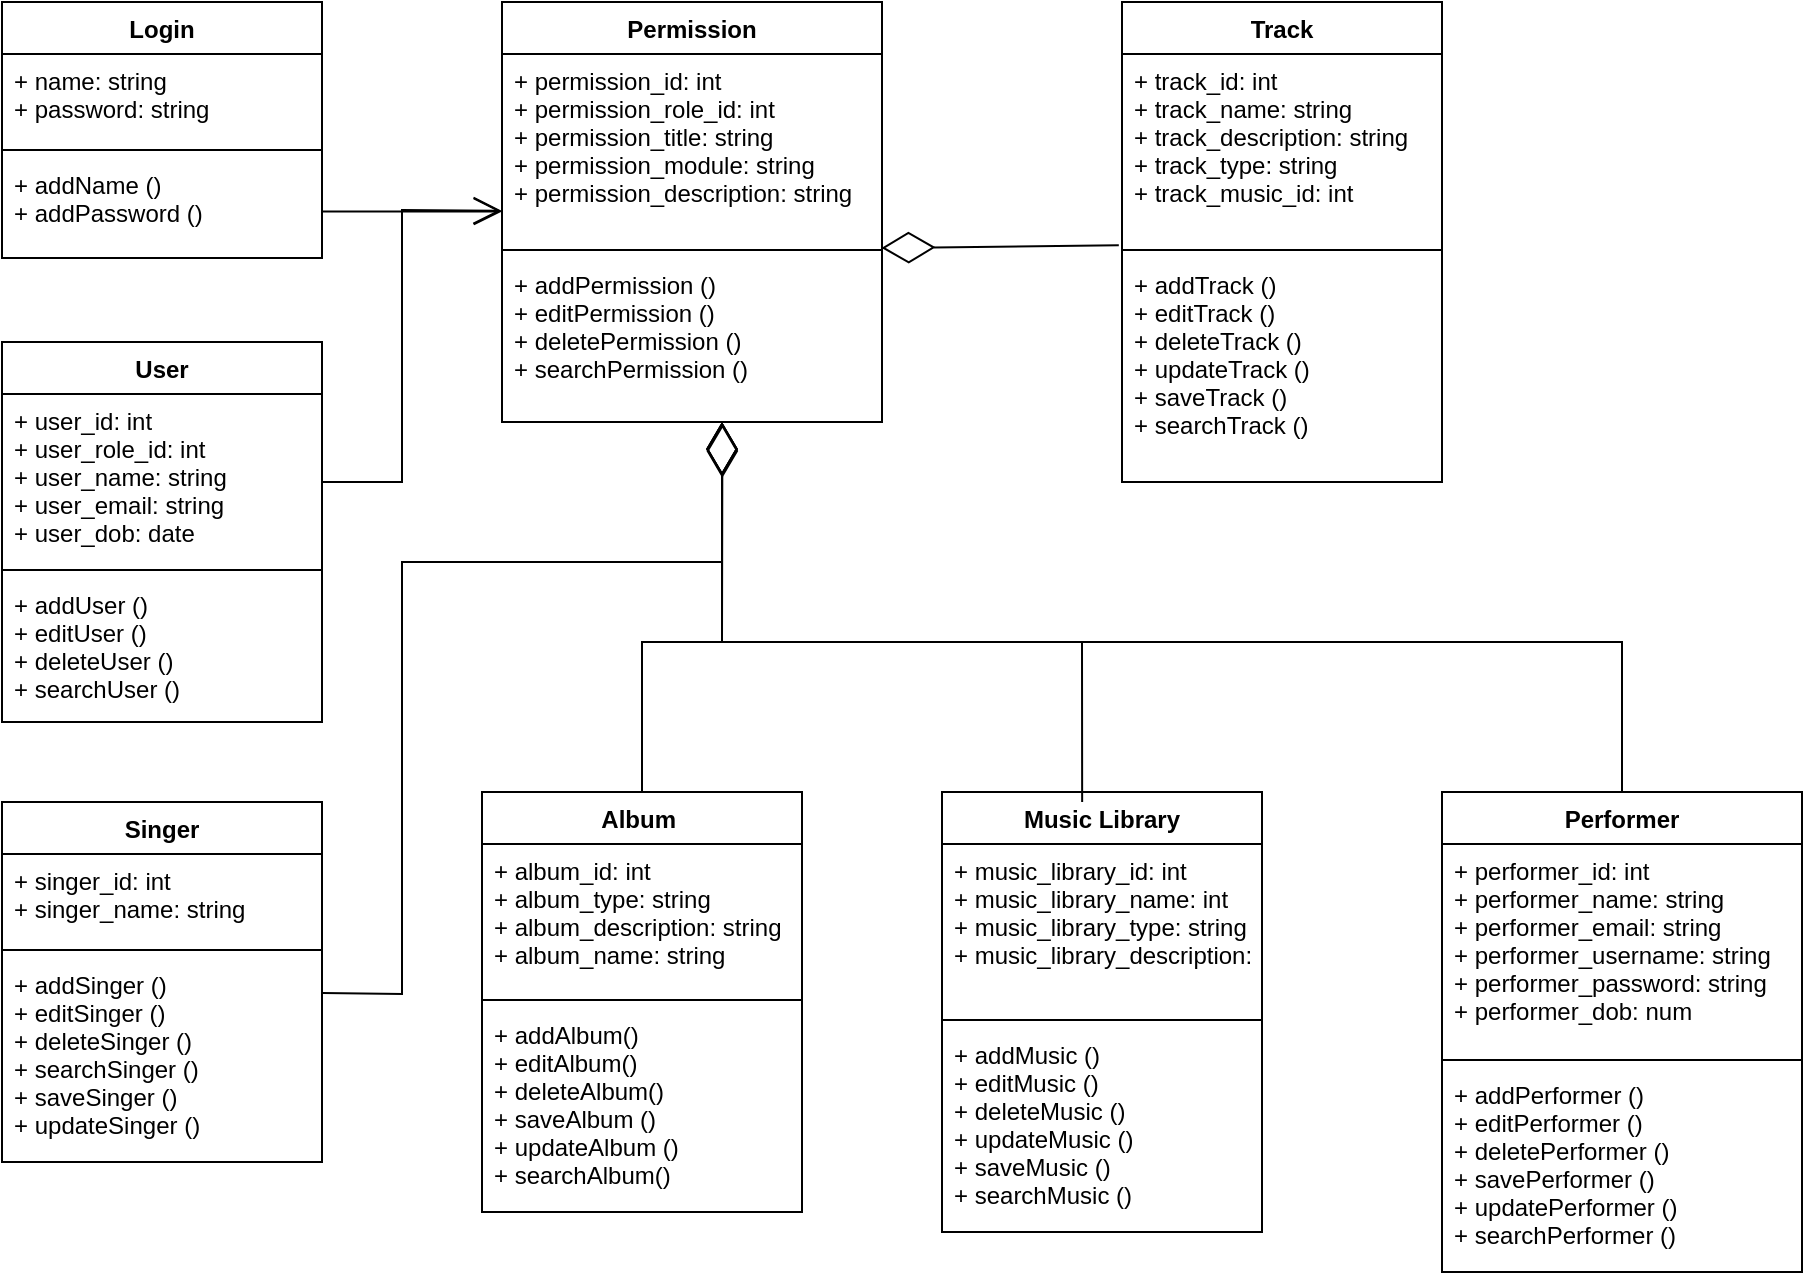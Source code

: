 <mxfile version="20.7.4" type="github" pages="4"><diagram id="HbLQany8FATDJzz_uUlC" name="Class Diagram"><mxGraphModel dx="1055" dy="525" grid="1" gridSize="10" guides="1" tooltips="1" connect="1" arrows="1" fold="1" page="1" pageScale="1" pageWidth="827" pageHeight="1169" math="0" shadow="0"><root><mxCell id="0"/><mxCell id="1" parent="0"/><mxCell id="DZeVTdPHc0zBkQDXUCwB-1" value="Album " style="swimlane;fontStyle=1;align=center;verticalAlign=top;childLayout=stackLayout;horizontal=1;startSize=26;horizontalStack=0;resizeParent=1;resizeParentMax=0;resizeLast=0;collapsible=1;marginBottom=0;" vertex="1" parent="1"><mxGeometry x="320" y="435" width="160" height="210" as="geometry"/></mxCell><mxCell id="DZeVTdPHc0zBkQDXUCwB-2" value="+ album_id: int&#10;+ album_type: string&#10;+ album_description: string&#10;+ album_name: string" style="text;strokeColor=none;fillColor=none;align=left;verticalAlign=top;spacingLeft=4;spacingRight=4;overflow=hidden;rotatable=0;points=[[0,0.5],[1,0.5]];portConstraint=eastwest;" vertex="1" parent="DZeVTdPHc0zBkQDXUCwB-1"><mxGeometry y="26" width="160" height="74" as="geometry"/></mxCell><mxCell id="DZeVTdPHc0zBkQDXUCwB-3" value="" style="line;strokeWidth=1;fillColor=none;align=left;verticalAlign=middle;spacingTop=-1;spacingLeft=3;spacingRight=3;rotatable=0;labelPosition=right;points=[];portConstraint=eastwest;strokeColor=inherit;" vertex="1" parent="DZeVTdPHc0zBkQDXUCwB-1"><mxGeometry y="100" width="160" height="8" as="geometry"/></mxCell><mxCell id="DZeVTdPHc0zBkQDXUCwB-4" value="+ addAlbum()&#10;+ editAlbum()&#10;+ deleteAlbum()&#10;+ saveAlbum ()&#10;+ updateAlbum ()&#10;+ searchAlbum()" style="text;strokeColor=none;fillColor=none;align=left;verticalAlign=top;spacingLeft=4;spacingRight=4;overflow=hidden;rotatable=0;points=[[0,0.5],[1,0.5]];portConstraint=eastwest;" vertex="1" parent="DZeVTdPHc0zBkQDXUCwB-1"><mxGeometry y="108" width="160" height="102" as="geometry"/></mxCell><mxCell id="DZeVTdPHc0zBkQDXUCwB-9" value="User" style="swimlane;fontStyle=1;align=center;verticalAlign=top;childLayout=stackLayout;horizontal=1;startSize=26;horizontalStack=0;resizeParent=1;resizeParentMax=0;resizeLast=0;collapsible=1;marginBottom=0;" vertex="1" parent="1"><mxGeometry x="80" y="210" width="160" height="190" as="geometry"/></mxCell><mxCell id="DZeVTdPHc0zBkQDXUCwB-10" value="+ user_id: int&#10;+ user_role_id: int&#10;+ user_name: string &#10;+ user_email: string&#10;+ user_dob: date" style="text;strokeColor=none;fillColor=none;align=left;verticalAlign=top;spacingLeft=4;spacingRight=4;overflow=hidden;rotatable=0;points=[[0,0.5],[1,0.5]];portConstraint=eastwest;" vertex="1" parent="DZeVTdPHc0zBkQDXUCwB-9"><mxGeometry y="26" width="160" height="84" as="geometry"/></mxCell><mxCell id="DZeVTdPHc0zBkQDXUCwB-11" value="" style="line;strokeWidth=1;fillColor=none;align=left;verticalAlign=middle;spacingTop=-1;spacingLeft=3;spacingRight=3;rotatable=0;labelPosition=right;points=[];portConstraint=eastwest;strokeColor=inherit;" vertex="1" parent="DZeVTdPHc0zBkQDXUCwB-9"><mxGeometry y="110" width="160" height="8" as="geometry"/></mxCell><mxCell id="DZeVTdPHc0zBkQDXUCwB-12" value="+ addUser ()&#10;+ editUser ()&#10;+ deleteUser ()&#10;+ searchUser ()" style="text;strokeColor=none;fillColor=none;align=left;verticalAlign=top;spacingLeft=4;spacingRight=4;overflow=hidden;rotatable=0;points=[[0,0.5],[1,0.5]];portConstraint=eastwest;" vertex="1" parent="DZeVTdPHc0zBkQDXUCwB-9"><mxGeometry y="118" width="160" height="72" as="geometry"/></mxCell><mxCell id="DZeVTdPHc0zBkQDXUCwB-17" value="Performer" style="swimlane;fontStyle=1;align=center;verticalAlign=top;childLayout=stackLayout;horizontal=1;startSize=26;horizontalStack=0;resizeParent=1;resizeParentMax=0;resizeLast=0;collapsible=1;marginBottom=0;" vertex="1" parent="1"><mxGeometry x="800" y="435" width="180" height="240" as="geometry"/></mxCell><mxCell id="DZeVTdPHc0zBkQDXUCwB-18" value="+ performer_id: int &#10;+ performer_name: string &#10;+ performer_email: string &#10;+ performer_username: string &#10;+ performer_password: string&#10;+ performer_dob: num" style="text;strokeColor=none;fillColor=none;align=left;verticalAlign=top;spacingLeft=4;spacingRight=4;overflow=hidden;rotatable=0;points=[[0,0.5],[1,0.5]];portConstraint=eastwest;" vertex="1" parent="DZeVTdPHc0zBkQDXUCwB-17"><mxGeometry y="26" width="180" height="104" as="geometry"/></mxCell><mxCell id="DZeVTdPHc0zBkQDXUCwB-19" value="" style="line;strokeWidth=1;fillColor=none;align=left;verticalAlign=middle;spacingTop=-1;spacingLeft=3;spacingRight=3;rotatable=0;labelPosition=right;points=[];portConstraint=eastwest;strokeColor=inherit;" vertex="1" parent="DZeVTdPHc0zBkQDXUCwB-17"><mxGeometry y="130" width="180" height="8" as="geometry"/></mxCell><mxCell id="DZeVTdPHc0zBkQDXUCwB-20" value="+ addPerformer ()&#10;+ editPerformer ()&#10;+ deletePerformer ()&#10;+ savePerformer ()&#10;+ updatePerformer ()&#10;+ searchPerformer ()" style="text;strokeColor=none;fillColor=none;align=left;verticalAlign=top;spacingLeft=4;spacingRight=4;overflow=hidden;rotatable=0;points=[[0,0.5],[1,0.5]];portConstraint=eastwest;" vertex="1" parent="DZeVTdPHc0zBkQDXUCwB-17"><mxGeometry y="138" width="180" height="102" as="geometry"/></mxCell><mxCell id="DZeVTdPHc0zBkQDXUCwB-21" value="Permission" style="swimlane;fontStyle=1;align=center;verticalAlign=top;childLayout=stackLayout;horizontal=1;startSize=26;horizontalStack=0;resizeParent=1;resizeParentMax=0;resizeLast=0;collapsible=1;marginBottom=0;" vertex="1" parent="1"><mxGeometry x="330" y="40" width="190" height="210" as="geometry"/></mxCell><mxCell id="DZeVTdPHc0zBkQDXUCwB-22" value="+ permission_id: int&#10;+ permission_role_id: int &#10;+ permission_title: string &#10;+ permission_module: string &#10;+ permission_description: string " style="text;strokeColor=none;fillColor=none;align=left;verticalAlign=top;spacingLeft=4;spacingRight=4;overflow=hidden;rotatable=0;points=[[0,0.5],[1,0.5]];portConstraint=eastwest;" vertex="1" parent="DZeVTdPHc0zBkQDXUCwB-21"><mxGeometry y="26" width="190" height="94" as="geometry"/></mxCell><mxCell id="DZeVTdPHc0zBkQDXUCwB-23" value="" style="line;strokeWidth=1;fillColor=none;align=left;verticalAlign=middle;spacingTop=-1;spacingLeft=3;spacingRight=3;rotatable=0;labelPosition=right;points=[];portConstraint=eastwest;strokeColor=inherit;" vertex="1" parent="DZeVTdPHc0zBkQDXUCwB-21"><mxGeometry y="120" width="190" height="8" as="geometry"/></mxCell><mxCell id="DZeVTdPHc0zBkQDXUCwB-24" value="+ addPermission ()&#10;+ editPermission ()&#10;+ deletePermission ()&#10;+ searchPermission ()" style="text;strokeColor=none;fillColor=none;align=left;verticalAlign=top;spacingLeft=4;spacingRight=4;overflow=hidden;rotatable=0;points=[[0,0.5],[1,0.5]];portConstraint=eastwest;" vertex="1" parent="DZeVTdPHc0zBkQDXUCwB-21"><mxGeometry y="128" width="190" height="82" as="geometry"/></mxCell><mxCell id="DZeVTdPHc0zBkQDXUCwB-25" value="Singer" style="swimlane;fontStyle=1;align=center;verticalAlign=top;childLayout=stackLayout;horizontal=1;startSize=26;horizontalStack=0;resizeParent=1;resizeParentMax=0;resizeLast=0;collapsible=1;marginBottom=0;" vertex="1" parent="1"><mxGeometry x="80" y="440" width="160" height="180" as="geometry"/></mxCell><mxCell id="DZeVTdPHc0zBkQDXUCwB-26" value="+ singer_id: int  &#10;+ singer_name: string " style="text;strokeColor=none;fillColor=none;align=left;verticalAlign=top;spacingLeft=4;spacingRight=4;overflow=hidden;rotatable=0;points=[[0,0.5],[1,0.5]];portConstraint=eastwest;" vertex="1" parent="DZeVTdPHc0zBkQDXUCwB-25"><mxGeometry y="26" width="160" height="44" as="geometry"/></mxCell><mxCell id="DZeVTdPHc0zBkQDXUCwB-27" value="" style="line;strokeWidth=1;fillColor=none;align=left;verticalAlign=middle;spacingTop=-1;spacingLeft=3;spacingRight=3;rotatable=0;labelPosition=right;points=[];portConstraint=eastwest;strokeColor=inherit;" vertex="1" parent="DZeVTdPHc0zBkQDXUCwB-25"><mxGeometry y="70" width="160" height="8" as="geometry"/></mxCell><mxCell id="DZeVTdPHc0zBkQDXUCwB-28" value="+ addSinger ()&#10;+ editSinger ()&#10;+ deleteSinger ()&#10;+ searchSinger ()&#10;+ saveSinger ()&#10;+ updateSinger ()" style="text;strokeColor=none;fillColor=none;align=left;verticalAlign=top;spacingLeft=4;spacingRight=4;overflow=hidden;rotatable=0;points=[[0,0.5],[1,0.5]];portConstraint=eastwest;" vertex="1" parent="DZeVTdPHc0zBkQDXUCwB-25"><mxGeometry y="78" width="160" height="102" as="geometry"/></mxCell><mxCell id="DZeVTdPHc0zBkQDXUCwB-29" value="Music Library" style="swimlane;fontStyle=1;align=center;verticalAlign=top;childLayout=stackLayout;horizontal=1;startSize=26;horizontalStack=0;resizeParent=1;resizeParentMax=0;resizeLast=0;collapsible=1;marginBottom=0;" vertex="1" parent="1"><mxGeometry x="550" y="435" width="160" height="220" as="geometry"/></mxCell><mxCell id="DZeVTdPHc0zBkQDXUCwB-30" value="+ music_library_id: int &#10;+ music_library_name: int&#10;+ music_library_type: string&#10;+ music_library_description: string" style="text;strokeColor=none;fillColor=none;align=left;verticalAlign=top;spacingLeft=4;spacingRight=4;overflow=hidden;rotatable=0;points=[[0,0.5],[1,0.5]];portConstraint=eastwest;" vertex="1" parent="DZeVTdPHc0zBkQDXUCwB-29"><mxGeometry y="26" width="160" height="84" as="geometry"/></mxCell><mxCell id="DZeVTdPHc0zBkQDXUCwB-31" value="" style="line;strokeWidth=1;fillColor=none;align=left;verticalAlign=middle;spacingTop=-1;spacingLeft=3;spacingRight=3;rotatable=0;labelPosition=right;points=[];portConstraint=eastwest;strokeColor=inherit;" vertex="1" parent="DZeVTdPHc0zBkQDXUCwB-29"><mxGeometry y="110" width="160" height="8" as="geometry"/></mxCell><mxCell id="DZeVTdPHc0zBkQDXUCwB-32" value="+ addMusic ()&#10;+ editMusic ()&#10;+ deleteMusic () &#10;+ updateMusic ()&#10;+ saveMusic ()&#10;+ searchMusic ()" style="text;strokeColor=none;fillColor=none;align=left;verticalAlign=top;spacingLeft=4;spacingRight=4;overflow=hidden;rotatable=0;points=[[0,0.5],[1,0.5]];portConstraint=eastwest;" vertex="1" parent="DZeVTdPHc0zBkQDXUCwB-29"><mxGeometry y="118" width="160" height="102" as="geometry"/></mxCell><mxCell id="DZeVTdPHc0zBkQDXUCwB-33" value="Track" style="swimlane;fontStyle=1;align=center;verticalAlign=top;childLayout=stackLayout;horizontal=1;startSize=26;horizontalStack=0;resizeParent=1;resizeParentMax=0;resizeLast=0;collapsible=1;marginBottom=0;" vertex="1" parent="1"><mxGeometry x="640" y="40" width="160" height="240" as="geometry"/></mxCell><mxCell id="DZeVTdPHc0zBkQDXUCwB-34" value="+ track_id: int &#10;+ track_name: string&#10;+ track_description: string &#10;+ track_type: string&#10;+ track_music_id: int" style="text;strokeColor=none;fillColor=none;align=left;verticalAlign=top;spacingLeft=4;spacingRight=4;overflow=hidden;rotatable=0;points=[[0,0.5],[1,0.5]];portConstraint=eastwest;" vertex="1" parent="DZeVTdPHc0zBkQDXUCwB-33"><mxGeometry y="26" width="160" height="94" as="geometry"/></mxCell><mxCell id="DZeVTdPHc0zBkQDXUCwB-35" value="" style="line;strokeWidth=1;fillColor=none;align=left;verticalAlign=middle;spacingTop=-1;spacingLeft=3;spacingRight=3;rotatable=0;labelPosition=right;points=[];portConstraint=eastwest;strokeColor=inherit;" vertex="1" parent="DZeVTdPHc0zBkQDXUCwB-33"><mxGeometry y="120" width="160" height="8" as="geometry"/></mxCell><mxCell id="DZeVTdPHc0zBkQDXUCwB-36" value="+ addTrack ()&#10;+ editTrack ()&#10;+ deleteTrack ()&#10;+ updateTrack ()&#10;+ saveTrack ()&#10;+ searchTrack ()" style="text;strokeColor=none;fillColor=none;align=left;verticalAlign=top;spacingLeft=4;spacingRight=4;overflow=hidden;rotatable=0;points=[[0,0.5],[1,0.5]];portConstraint=eastwest;" vertex="1" parent="DZeVTdPHc0zBkQDXUCwB-33"><mxGeometry y="128" width="160" height="112" as="geometry"/></mxCell><mxCell id="DZeVTdPHc0zBkQDXUCwB-37" value="Login" style="swimlane;fontStyle=1;align=center;verticalAlign=top;childLayout=stackLayout;horizontal=1;startSize=26;horizontalStack=0;resizeParent=1;resizeParentMax=0;resizeLast=0;collapsible=1;marginBottom=0;" vertex="1" parent="1"><mxGeometry x="80" y="40" width="160" height="128" as="geometry"/></mxCell><mxCell id="DZeVTdPHc0zBkQDXUCwB-38" value="+ name: string&#10;+ password: string" style="text;strokeColor=none;fillColor=none;align=left;verticalAlign=top;spacingLeft=4;spacingRight=4;overflow=hidden;rotatable=0;points=[[0,0.5],[1,0.5]];portConstraint=eastwest;" vertex="1" parent="DZeVTdPHc0zBkQDXUCwB-37"><mxGeometry y="26" width="160" height="44" as="geometry"/></mxCell><mxCell id="DZeVTdPHc0zBkQDXUCwB-39" value="" style="line;strokeWidth=1;fillColor=none;align=left;verticalAlign=middle;spacingTop=-1;spacingLeft=3;spacingRight=3;rotatable=0;labelPosition=right;points=[];portConstraint=eastwest;strokeColor=inherit;" vertex="1" parent="DZeVTdPHc0zBkQDXUCwB-37"><mxGeometry y="70" width="160" height="8" as="geometry"/></mxCell><mxCell id="DZeVTdPHc0zBkQDXUCwB-40" value="+ addName ()&#10;+ addPassword ()" style="text;strokeColor=none;fillColor=none;align=left;verticalAlign=top;spacingLeft=4;spacingRight=4;overflow=hidden;rotatable=0;points=[[0,0.5],[1,0.5]];portConstraint=eastwest;" vertex="1" parent="DZeVTdPHc0zBkQDXUCwB-37"><mxGeometry y="78" width="160" height="50" as="geometry"/></mxCell><mxCell id="DZeVTdPHc0zBkQDXUCwB-41" value="" style="endArrow=diamondThin;endFill=0;endSize=24;html=1;rounded=0;exitX=-0.01;exitY=1.017;exitDx=0;exitDy=0;exitPerimeter=0;entryX=0.999;entryY=0.375;entryDx=0;entryDy=0;entryPerimeter=0;" edge="1" parent="1" source="DZeVTdPHc0zBkQDXUCwB-34" target="DZeVTdPHc0zBkQDXUCwB-23"><mxGeometry width="160" relative="1" as="geometry"><mxPoint x="370" y="160" as="sourcePoint"/><mxPoint x="530" y="160" as="targetPoint"/></mxGeometry></mxCell><mxCell id="DZeVTdPHc0zBkQDXUCwB-42" value="" style="endArrow=diamondThin;endFill=0;endSize=24;html=1;rounded=0;exitX=0.5;exitY=0;exitDx=0;exitDy=0;" edge="1" parent="1" source="DZeVTdPHc0zBkQDXUCwB-17"><mxGeometry width="160" relative="1" as="geometry"><mxPoint x="620" y="380" as="sourcePoint"/><mxPoint x="440" y="250" as="targetPoint"/><Array as="points"><mxPoint x="890" y="360"/><mxPoint x="720" y="360"/><mxPoint x="440" y="360"/></Array></mxGeometry></mxCell><mxCell id="DZeVTdPHc0zBkQDXUCwB-43" value="" style="endArrow=diamondThin;endFill=0;endSize=24;html=1;rounded=0;exitX=0.438;exitY=0.023;exitDx=0;exitDy=0;exitPerimeter=0;" edge="1" parent="1" source="DZeVTdPHc0zBkQDXUCwB-29"><mxGeometry width="160" relative="1" as="geometry"><mxPoint x="570" y="280" as="sourcePoint"/><mxPoint x="440" y="250" as="targetPoint"/><Array as="points"><mxPoint x="620" y="360"/><mxPoint x="440" y="360"/></Array></mxGeometry></mxCell><mxCell id="DZeVTdPHc0zBkQDXUCwB-44" value="" style="endArrow=diamondThin;endFill=0;endSize=24;html=1;rounded=0;entryX=0.58;entryY=1.012;entryDx=0;entryDy=0;entryPerimeter=0;exitX=0.5;exitY=0;exitDx=0;exitDy=0;" edge="1" parent="1" source="DZeVTdPHc0zBkQDXUCwB-1" target="DZeVTdPHc0zBkQDXUCwB-24"><mxGeometry width="160" relative="1" as="geometry"><mxPoint x="400" y="430" as="sourcePoint"/><mxPoint x="460" y="250" as="targetPoint"/><Array as="points"><mxPoint x="400" y="360"/><mxPoint x="440" y="360"/></Array></mxGeometry></mxCell><mxCell id="DZeVTdPHc0zBkQDXUCwB-48" value="" style="endArrow=open;endFill=1;endSize=12;html=1;rounded=0;entryX=-0.001;entryY=0.834;entryDx=0;entryDy=0;entryPerimeter=0;" edge="1" parent="1" target="DZeVTdPHc0zBkQDXUCwB-22"><mxGeometry width="160" relative="1" as="geometry"><mxPoint x="240" y="280" as="sourcePoint"/><mxPoint x="380" y="280" as="targetPoint"/><Array as="points"><mxPoint x="280" y="280"/><mxPoint x="280" y="144"/></Array></mxGeometry></mxCell><mxCell id="DZeVTdPHc0zBkQDXUCwB-50" value="" style="endArrow=open;endFill=1;endSize=12;html=1;rounded=0;" edge="1" parent="1"><mxGeometry width="160" relative="1" as="geometry"><mxPoint x="240" y="144.71" as="sourcePoint"/><mxPoint x="330" y="144.71" as="targetPoint"/></mxGeometry></mxCell><mxCell id="DZeVTdPHc0zBkQDXUCwB-51" value="" style="endArrow=diamondThin;endFill=0;endSize=24;html=1;rounded=0;exitX=1.002;exitY=0.172;exitDx=0;exitDy=0;exitPerimeter=0;" edge="1" parent="1" source="DZeVTdPHc0zBkQDXUCwB-28"><mxGeometry width="160" relative="1" as="geometry"><mxPoint x="254" y="320" as="sourcePoint"/><mxPoint x="440" y="250" as="targetPoint"/><Array as="points"><mxPoint x="280" y="536"/><mxPoint x="280" y="320"/><mxPoint x="440" y="320"/></Array></mxGeometry></mxCell></root></mxGraphModel></diagram><diagram id="CkLFXrLO1hBDrzJOSKiW" name="Sequence Diagram "><mxGraphModel dx="1583" dy="787" grid="1" gridSize="10" guides="1" tooltips="1" connect="1" arrows="1" fold="1" page="1" pageScale="1" pageWidth="827" pageHeight="1169" math="0" shadow="0"><root><mxCell id="0"/><mxCell id="1" parent="0"/><mxCell id="kNuqiGPo42XAQ0i5xkff-1" value="User" style="shape=umlActor;verticalLabelPosition=bottom;verticalAlign=top;html=1;" vertex="1" parent="1"><mxGeometry x="40" y="40" width="30" height="60" as="geometry"/></mxCell><mxCell id="kNuqiGPo42XAQ0i5xkff-2" value="" style="html=1;points=[];perimeter=orthogonalPerimeter;" vertex="1" parent="1"><mxGeometry x="40" y="140" width="30" height="780" as="geometry"/></mxCell><mxCell id="kNuqiGPo42XAQ0i5xkff-5" value="Login Success" style="html=1;" vertex="1" parent="1"><mxGeometry x="160" y="40" width="120" height="40" as="geometry"/></mxCell><mxCell id="kNuqiGPo42XAQ0i5xkff-6" value="Performer Management" style="html=1;" vertex="1" parent="1"><mxGeometry x="320" y="40" width="160" height="40" as="geometry"/></mxCell><mxCell id="kNuqiGPo42XAQ0i5xkff-7" value="Track Management" style="html=1;" vertex="1" parent="1"><mxGeometry x="520" y="40" width="120" height="40" as="geometry"/></mxCell><mxCell id="kNuqiGPo42XAQ0i5xkff-8" value="Library Management" style="html=1;" vertex="1" parent="1"><mxGeometry x="840" y="40" width="120" height="40" as="geometry"/></mxCell><mxCell id="kNuqiGPo42XAQ0i5xkff-9" value="Singer Management" style="html=1;" vertex="1" parent="1"><mxGeometry x="1000" y="40" width="120" height="40" as="geometry"/></mxCell><mxCell id="kNuqiGPo42XAQ0i5xkff-11" value="" style="endArrow=none;dashed=1;html=1;rounded=0;entryX=0.341;entryY=1.034;entryDx=0;entryDy=0;entryPerimeter=0;startArrow=none;" edge="1" parent="1" source="kNuqiGPo42XAQ0i5xkff-12" target="kNuqiGPo42XAQ0i5xkff-5"><mxGeometry width="50" height="50" relative="1" as="geometry"><mxPoint x="200" y="470" as="sourcePoint"/><mxPoint x="120" y="250" as="targetPoint"/></mxGeometry></mxCell><mxCell id="kNuqiGPo42XAQ0i5xkff-13" value="Login" style="html=1;verticalAlign=bottom;startArrow=oval;endArrow=block;startSize=8;rounded=0;exitX=1.067;exitY=0.034;exitDx=0;exitDy=0;exitPerimeter=0;" edge="1" target="kNuqiGPo42XAQ0i5xkff-12" parent="1" source="kNuqiGPo42XAQ0i5xkff-2"><mxGeometry relative="1" as="geometry"><mxPoint x="130" y="150" as="sourcePoint"/></mxGeometry></mxCell><mxCell id="kNuqiGPo42XAQ0i5xkff-12" value="" style="html=1;points=[];perimeter=orthogonalPerimeter;" vertex="1" parent="1"><mxGeometry x="200" y="150" width="10" height="80" as="geometry"/></mxCell><mxCell id="kNuqiGPo42XAQ0i5xkff-14" value="" style="endArrow=none;dashed=1;html=1;rounded=0;entryX=0.028;entryY=1.039;entryDx=0;entryDy=0;entryPerimeter=0;" edge="1" parent="1" target="kNuqiGPo42XAQ0i5xkff-12"><mxGeometry width="50" height="50" relative="1" as="geometry"><mxPoint x="200" y="920" as="sourcePoint"/><mxPoint x="202" y="86.0" as="targetPoint"/></mxGeometry></mxCell><mxCell id="kNuqiGPo42XAQ0i5xkff-15" value="" style="html=1;points=[];perimeter=orthogonalPerimeter;" vertex="1" parent="1"><mxGeometry x="350" y="250" width="10" height="80" as="geometry"/></mxCell><mxCell id="kNuqiGPo42XAQ0i5xkff-16" value="Manage Performer" style="html=1;verticalAlign=bottom;startArrow=oval;endArrow=block;startSize=8;rounded=0;" edge="1" target="kNuqiGPo42XAQ0i5xkff-15" parent="1"><mxGeometry relative="1" as="geometry"><mxPoint x="200" y="250" as="sourcePoint"/></mxGeometry></mxCell><mxCell id="kNuqiGPo42XAQ0i5xkff-17" value="" style="endArrow=none;dashed=1;html=1;rounded=0;entryX=0.25;entryY=1;entryDx=0;entryDy=0;" edge="1" parent="1" target="kNuqiGPo42XAQ0i5xkff-6"><mxGeometry width="50" height="50" relative="1" as="geometry"><mxPoint x="360" y="920" as="sourcePoint"/><mxPoint x="330" y="230" as="targetPoint"/></mxGeometry></mxCell><mxCell id="kNuqiGPo42XAQ0i5xkff-18" value="" style="edgeStyle=segmentEdgeStyle;endArrow=classic;html=1;curved=0;rounded=0;endSize=8;startSize=8;" edge="1" parent="1"><mxGeometry width="50" height="50" relative="1" as="geometry"><mxPoint x="360" y="110" as="sourcePoint"/><mxPoint x="360" y="160" as="targetPoint"/><Array as="points"><mxPoint x="400" y="110"/><mxPoint x="400" y="160"/></Array></mxGeometry></mxCell><mxCell id="kNuqiGPo42XAQ0i5xkff-20" value="" style="edgeStyle=segmentEdgeStyle;endArrow=classic;html=1;curved=0;rounded=0;endSize=8;startSize=8;fontSize=10;" edge="1" parent="1"><mxGeometry width="50" height="50" relative="1" as="geometry"><mxPoint x="360" y="310" as="sourcePoint"/><mxPoint x="360" y="360" as="targetPoint"/><Array as="points"><mxPoint x="400" y="310"/><mxPoint x="400" y="360"/></Array></mxGeometry></mxCell><mxCell id="kNuqiGPo42XAQ0i5xkff-21" value="Save/ Update Performer&amp;nbsp;" style="text;strokeColor=none;align=center;fillColor=none;html=1;verticalAlign=middle;whiteSpace=wrap;rounded=0;fontSize=10;" vertex="1" parent="1"><mxGeometry x="400" y="320" width="80" height="30" as="geometry"/></mxCell><mxCell id="kNuqiGPo42XAQ0i5xkff-22" value="Add/ Edit Performer" style="text;strokeColor=none;align=center;fillColor=none;html=1;verticalAlign=middle;whiteSpace=wrap;rounded=0;fontSize=10;" vertex="1" parent="1"><mxGeometry x="400" y="120" width="60" height="30" as="geometry"/></mxCell><mxCell id="kNuqiGPo42XAQ0i5xkff-24" value="" style="endArrow=none;dashed=1;html=1;rounded=0;fontSize=10;entryX=0.336;entryY=1.021;entryDx=0;entryDy=0;entryPerimeter=0;" edge="1" parent="1" target="kNuqiGPo42XAQ0i5xkff-7"><mxGeometry width="50" height="50" relative="1" as="geometry"><mxPoint x="560" y="920" as="sourcePoint"/><mxPoint x="580" y="160" as="targetPoint"/></mxGeometry></mxCell><mxCell id="kNuqiGPo42XAQ0i5xkff-25" value="" style="endArrow=none;dashed=1;html=1;rounded=0;fontSize=10;entryX=0.335;entryY=1.01;entryDx=0;entryDy=0;entryPerimeter=0;startArrow=none;" edge="1" parent="1" source="kNuqiGPo42XAQ0i5xkff-35" target="kNuqiGPo42XAQ0i5xkff-8"><mxGeometry width="50" height="50" relative="1" as="geometry"><mxPoint x="880" y="890" as="sourcePoint"/><mxPoint x="750" y="200" as="targetPoint"/></mxGeometry></mxCell><mxCell id="kNuqiGPo42XAQ0i5xkff-27" value="" style="endArrow=none;dashed=1;html=1;rounded=0;fontSize=10;entryX=0.329;entryY=0.983;entryDx=0;entryDy=0;entryPerimeter=0;" edge="1" parent="1" target="kNuqiGPo42XAQ0i5xkff-9"><mxGeometry width="50" height="50" relative="1" as="geometry"><mxPoint x="1039" y="920" as="sourcePoint"/><mxPoint x="860" y="190" as="targetPoint"/></mxGeometry></mxCell><mxCell id="kNuqiGPo42XAQ0i5xkff-28" value="" style="html=1;points=[];perimeter=orthogonalPerimeter;fontSize=10;" vertex="1" parent="1"><mxGeometry x="550" y="400" width="10" height="80" as="geometry"/></mxCell><mxCell id="kNuqiGPo42XAQ0i5xkff-29" value="Manage Track Details" style="html=1;verticalAlign=bottom;startArrow=oval;endArrow=block;startSize=8;rounded=0;fontSize=10;" edge="1" target="kNuqiGPo42XAQ0i5xkff-28" parent="1"><mxGeometry relative="1" as="geometry"><mxPoint x="200" y="400" as="sourcePoint"/></mxGeometry></mxCell><mxCell id="kNuqiGPo42XAQ0i5xkff-30" value="" style="html=1;points=[];perimeter=orthogonalPerimeter;fontSize=10;" vertex="1" parent="1"><mxGeometry x="710" y="560" width="10" height="80" as="geometry"/></mxCell><mxCell id="kNuqiGPo42XAQ0i5xkff-31" value="Manage Music Details" style="html=1;verticalAlign=bottom;startArrow=oval;endArrow=block;startSize=8;rounded=0;fontSize=10;" edge="1" target="kNuqiGPo42XAQ0i5xkff-30" parent="1"><mxGeometry relative="1" as="geometry"><mxPoint x="200" y="560" as="sourcePoint"/></mxGeometry></mxCell><mxCell id="kNuqiGPo42XAQ0i5xkff-32" value="Music Management" style="html=1;fontSize=10;" vertex="1" parent="1"><mxGeometry x="680" y="40" width="120" height="40" as="geometry"/></mxCell><mxCell id="kNuqiGPo42XAQ0i5xkff-33" value="" style="endArrow=none;dashed=1;html=1;rounded=0;fontSize=10;entryX=0.325;entryY=1.075;entryDx=0;entryDy=0;entryPerimeter=0;" edge="1" parent="1" target="kNuqiGPo42XAQ0i5xkff-32"><mxGeometry width="50" height="50" relative="1" as="geometry"><mxPoint x="719" y="920" as="sourcePoint"/><mxPoint x="750" y="240" as="targetPoint"/><Array as="points"><mxPoint x="719" y="580"/></Array></mxGeometry></mxCell><mxCell id="kNuqiGPo42XAQ0i5xkff-36" value="Manage Library Details" style="html=1;verticalAlign=bottom;startArrow=oval;endArrow=block;startSize=8;rounded=0;fontSize=10;" edge="1" target="kNuqiGPo42XAQ0i5xkff-35" parent="1"><mxGeometry relative="1" as="geometry"><mxPoint x="200" y="680" as="sourcePoint"/><Array as="points"><mxPoint x="820" y="680"/></Array></mxGeometry></mxCell><mxCell id="kNuqiGPo42XAQ0i5xkff-35" value="" style="html=1;points=[];perimeter=orthogonalPerimeter;fontSize=10;" vertex="1" parent="1"><mxGeometry x="870" y="680" width="10" height="80" as="geometry"/></mxCell><mxCell id="kNuqiGPo42XAQ0i5xkff-37" value="" style="endArrow=none;dashed=1;html=1;rounded=0;fontSize=10;entryX=1;entryY=0.975;entryDx=0;entryDy=0;entryPerimeter=0;" edge="1" parent="1" target="kNuqiGPo42XAQ0i5xkff-35"><mxGeometry width="50" height="50" relative="1" as="geometry"><mxPoint x="880" y="920" as="sourcePoint"/><mxPoint x="880.2" y="80.4" as="targetPoint"/></mxGeometry></mxCell><mxCell id="kNuqiGPo42XAQ0i5xkff-38" value="" style="html=1;points=[];perimeter=orthogonalPerimeter;fontSize=10;" vertex="1" parent="1"><mxGeometry x="1030" y="800" width="10" height="80" as="geometry"/></mxCell><mxCell id="kNuqiGPo42XAQ0i5xkff-39" value="Manage Singer Details" style="html=1;verticalAlign=bottom;startArrow=oval;endArrow=block;startSize=8;rounded=0;fontSize=10;" edge="1" target="kNuqiGPo42XAQ0i5xkff-38" parent="1"><mxGeometry relative="1" as="geometry"><mxPoint x="200" y="800" as="sourcePoint"/></mxGeometry></mxCell><mxCell id="kNuqiGPo42XAQ0i5xkff-40" value="" style="edgeStyle=segmentEdgeStyle;endArrow=classic;html=1;curved=0;rounded=0;endSize=8;startSize=8;fontSize=10;" edge="1" parent="1"><mxGeometry width="50" height="50" relative="1" as="geometry"><mxPoint x="360" y="840" as="sourcePoint"/><mxPoint x="360" y="890" as="targetPoint"/><Array as="points"><mxPoint x="400" y="840"/><mxPoint x="400" y="890"/></Array></mxGeometry></mxCell><mxCell id="kNuqiGPo42XAQ0i5xkff-41" value="List/ Delete Performer" style="text;strokeColor=none;align=center;fillColor=none;html=1;verticalAlign=middle;whiteSpace=wrap;rounded=0;fontSize=10;" vertex="1" parent="1"><mxGeometry x="400" y="850" width="60" height="30" as="geometry"/></mxCell><mxCell id="kNuqiGPo42XAQ0i5xkff-42" value="" style="edgeStyle=segmentEdgeStyle;endArrow=classic;html=1;curved=0;rounded=0;endSize=8;startSize=8;fontSize=10;" edge="1" parent="1"><mxGeometry width="50" height="50" relative="1" as="geometry"><mxPoint x="560" y="120" as="sourcePoint"/><mxPoint x="560" y="160" as="targetPoint"/><Array as="points"><mxPoint x="560" y="110"/><mxPoint x="600" y="110"/><mxPoint x="600" y="160"/></Array></mxGeometry></mxCell><mxCell id="kNuqiGPo42XAQ0i5xkff-44" value="Add/ Edit Track" style="text;strokeColor=none;align=center;fillColor=none;html=1;verticalAlign=middle;whiteSpace=wrap;rounded=0;fontSize=10;" vertex="1" parent="1"><mxGeometry x="600" y="120" width="50" height="30" as="geometry"/></mxCell><mxCell id="kNuqiGPo42XAQ0i5xkff-45" value="" style="edgeStyle=segmentEdgeStyle;endArrow=classic;html=1;curved=0;rounded=0;endSize=8;startSize=8;fontSize=10;" edge="1" parent="1"><mxGeometry width="50" height="50" relative="1" as="geometry"><mxPoint x="560" y="200" as="sourcePoint"/><mxPoint x="560" y="240" as="targetPoint"/><Array as="points"><mxPoint x="560" y="190"/><mxPoint x="600" y="190"/><mxPoint x="600" y="240"/></Array></mxGeometry></mxCell><mxCell id="kNuqiGPo42XAQ0i5xkff-46" value="Save/ Update Track" style="text;strokeColor=none;align=center;fillColor=none;html=1;verticalAlign=middle;whiteSpace=wrap;rounded=0;fontSize=10;" vertex="1" parent="1"><mxGeometry x="600" y="200" width="70" height="30" as="geometry"/></mxCell><mxCell id="kNuqiGPo42XAQ0i5xkff-47" value="" style="edgeStyle=segmentEdgeStyle;endArrow=classic;html=1;curved=0;rounded=0;endSize=8;startSize=8;fontSize=10;" edge="1" parent="1"><mxGeometry width="50" height="50" relative="1" as="geometry"><mxPoint x="560" y="450" as="sourcePoint"/><mxPoint x="560" y="520" as="targetPoint"/><Array as="points"><mxPoint x="600" y="450"/><mxPoint x="600" y="520"/></Array></mxGeometry></mxCell><mxCell id="kNuqiGPo42XAQ0i5xkff-48" value="List/ Delete Track" style="text;strokeColor=none;align=center;fillColor=none;html=1;verticalAlign=middle;whiteSpace=wrap;rounded=0;fontSize=10;" vertex="1" parent="1"><mxGeometry x="600" y="470" width="60" height="30" as="geometry"/></mxCell><mxCell id="kNuqiGPo42XAQ0i5xkff-50" style="edgeStyle=orthogonalEdgeStyle;rounded=0;orthogonalLoop=1;jettySize=auto;html=1;exitX=0.5;exitY=1;exitDx=0;exitDy=0;fontSize=10;" edge="1" parent="1" source="kNuqiGPo42XAQ0i5xkff-48" target="kNuqiGPo42XAQ0i5xkff-48"><mxGeometry relative="1" as="geometry"/></mxCell><mxCell id="kNuqiGPo42XAQ0i5xkff-51" value="" style="edgeStyle=segmentEdgeStyle;endArrow=classic;html=1;curved=0;rounded=0;endSize=8;startSize=8;fontSize=10;" edge="1" parent="1"><mxGeometry width="50" height="50" relative="1" as="geometry"><mxPoint x="720" y="110" as="sourcePoint"/><mxPoint x="720" y="160" as="targetPoint"/><Array as="points"><mxPoint x="760" y="110"/><mxPoint x="760" y="160"/></Array></mxGeometry></mxCell><mxCell id="kNuqiGPo42XAQ0i5xkff-52" value="Add/ Edit Music" style="text;strokeColor=none;align=center;fillColor=none;html=1;verticalAlign=middle;whiteSpace=wrap;rounded=0;fontSize=10;" vertex="1" parent="1"><mxGeometry x="760" y="120" width="50" height="30" as="geometry"/></mxCell><mxCell id="kNuqiGPo42XAQ0i5xkff-53" value="" style="edgeStyle=segmentEdgeStyle;endArrow=classic;html=1;curved=0;rounded=0;endSize=8;startSize=8;fontSize=10;" edge="1" parent="1"><mxGeometry width="50" height="50" relative="1" as="geometry"><mxPoint x="720" y="190" as="sourcePoint"/><mxPoint x="720" y="240" as="targetPoint"/><Array as="points"><mxPoint x="760" y="190"/><mxPoint x="760" y="240"/></Array></mxGeometry></mxCell><mxCell id="kNuqiGPo42XAQ0i5xkff-54" value="Save/ Update Music&amp;nbsp;" style="text;strokeColor=none;align=center;fillColor=none;html=1;verticalAlign=middle;whiteSpace=wrap;rounded=0;fontSize=10;" vertex="1" parent="1"><mxGeometry x="760" y="200" width="70" height="30" as="geometry"/></mxCell><mxCell id="kNuqiGPo42XAQ0i5xkff-56" value="" style="edgeStyle=segmentEdgeStyle;endArrow=classic;html=1;curved=0;rounded=0;endSize=8;startSize=8;fontSize=10;" edge="1" parent="1"><mxGeometry width="50" height="50" relative="1" as="geometry"><mxPoint x="720" y="270" as="sourcePoint"/><mxPoint x="720" y="320" as="targetPoint"/><Array as="points"><mxPoint x="760" y="270"/><mxPoint x="760" y="320"/></Array></mxGeometry></mxCell><mxCell id="kNuqiGPo42XAQ0i5xkff-57" value="List/ Delete Music" style="text;strokeColor=none;align=center;fillColor=none;html=1;verticalAlign=middle;whiteSpace=wrap;rounded=0;fontSize=10;" vertex="1" parent="1"><mxGeometry x="760" y="280" width="60" height="30" as="geometry"/></mxCell><mxCell id="wnZ1sLeY8eKtfI2AXK2t-1" value="" style="edgeStyle=segmentEdgeStyle;endArrow=classic;html=1;curved=0;rounded=0;endSize=8;startSize=8;fontSize=10;" edge="1" parent="1"><mxGeometry width="50" height="50" relative="1" as="geometry"><mxPoint x="880" y="110" as="sourcePoint"/><mxPoint x="880" y="160" as="targetPoint"/><Array as="points"><mxPoint x="920" y="110"/><mxPoint x="920" y="160"/></Array></mxGeometry></mxCell><mxCell id="wnZ1sLeY8eKtfI2AXK2t-2" value="" style="edgeStyle=segmentEdgeStyle;endArrow=classic;html=1;curved=0;rounded=0;endSize=8;startSize=8;fontSize=10;" edge="1" parent="1"><mxGeometry width="50" height="50" relative="1" as="geometry"><mxPoint x="880.0" y="190" as="sourcePoint"/><mxPoint x="880.0" y="240" as="targetPoint"/><Array as="points"><mxPoint x="920" y="190"/><mxPoint x="920" y="240"/></Array></mxGeometry></mxCell><mxCell id="wnZ1sLeY8eKtfI2AXK2t-3" value="" style="edgeStyle=segmentEdgeStyle;endArrow=classic;html=1;curved=0;rounded=0;endSize=8;startSize=8;fontSize=10;" edge="1" parent="1"><mxGeometry width="50" height="50" relative="1" as="geometry"><mxPoint x="880.0" y="270" as="sourcePoint"/><mxPoint x="880.0" y="320" as="targetPoint"/><Array as="points"><mxPoint x="920" y="270"/><mxPoint x="920" y="320"/></Array></mxGeometry></mxCell><mxCell id="wnZ1sLeY8eKtfI2AXK2t-4" value="" style="edgeStyle=segmentEdgeStyle;endArrow=classic;html=1;curved=0;rounded=0;endSize=8;startSize=8;fontSize=10;" edge="1" parent="1"><mxGeometry width="50" height="50" relative="1" as="geometry"><mxPoint x="1040.0" y="110" as="sourcePoint"/><mxPoint x="1040.0" y="160" as="targetPoint"/><Array as="points"><mxPoint x="1080" y="110"/><mxPoint x="1080" y="160"/></Array></mxGeometry></mxCell><mxCell id="wnZ1sLeY8eKtfI2AXK2t-5" value="" style="edgeStyle=segmentEdgeStyle;endArrow=classic;html=1;curved=0;rounded=0;endSize=8;startSize=8;fontSize=10;" edge="1" parent="1"><mxGeometry width="50" height="50" relative="1" as="geometry"><mxPoint x="1040.0" y="190" as="sourcePoint"/><mxPoint x="1040.0" y="240" as="targetPoint"/><Array as="points"><mxPoint x="1080" y="190"/><mxPoint x="1080" y="240"/></Array></mxGeometry></mxCell><mxCell id="wnZ1sLeY8eKtfI2AXK2t-6" value="" style="edgeStyle=segmentEdgeStyle;endArrow=classic;html=1;curved=0;rounded=0;endSize=8;startSize=8;fontSize=10;" edge="1" parent="1"><mxGeometry width="50" height="50" relative="1" as="geometry"><mxPoint x="1040.0" y="270" as="sourcePoint"/><mxPoint x="1040.0" y="320" as="targetPoint"/><Array as="points"><mxPoint x="1080" y="270"/><mxPoint x="1080" y="320"/></Array></mxGeometry></mxCell><mxCell id="wnZ1sLeY8eKtfI2AXK2t-7" value="Add/ Edit Library" style="text;strokeColor=none;align=center;fillColor=none;html=1;verticalAlign=middle;whiteSpace=wrap;rounded=0;fontSize=10;" vertex="1" parent="1"><mxGeometry x="920" y="120" width="50" height="30" as="geometry"/></mxCell><mxCell id="wnZ1sLeY8eKtfI2AXK2t-8" value="Save/ Update Library" style="text;strokeColor=none;align=center;fillColor=none;html=1;verticalAlign=middle;whiteSpace=wrap;rounded=0;fontSize=10;" vertex="1" parent="1"><mxGeometry x="920" y="200" width="70" height="30" as="geometry"/></mxCell><mxCell id="wnZ1sLeY8eKtfI2AXK2t-9" value="List/ Delete Library" style="text;strokeColor=none;align=center;fillColor=none;html=1;verticalAlign=middle;whiteSpace=wrap;rounded=0;fontSize=10;" vertex="1" parent="1"><mxGeometry x="920" y="280" width="60" height="30" as="geometry"/></mxCell><mxCell id="wnZ1sLeY8eKtfI2AXK2t-10" value="Add/ Edit Singer" style="text;strokeColor=none;align=center;fillColor=none;html=1;verticalAlign=middle;whiteSpace=wrap;rounded=0;fontSize=10;" vertex="1" parent="1"><mxGeometry x="1080" y="120" width="50" height="30" as="geometry"/></mxCell><mxCell id="wnZ1sLeY8eKtfI2AXK2t-11" value="Save/ Update Singer" style="text;strokeColor=none;align=center;fillColor=none;html=1;verticalAlign=middle;whiteSpace=wrap;rounded=0;fontSize=10;" vertex="1" parent="1"><mxGeometry x="1080" y="200" width="70" height="30" as="geometry"/></mxCell><mxCell id="wnZ1sLeY8eKtfI2AXK2t-12" value="List/ Delete Singer" style="text;strokeColor=none;align=center;fillColor=none;html=1;verticalAlign=middle;whiteSpace=wrap;rounded=0;fontSize=10;" vertex="1" parent="1"><mxGeometry x="1080" y="280" width="60" height="30" as="geometry"/></mxCell></root></mxGraphModel></diagram><diagram id="SrYpwbcl6Zuz7-yGxI6F" name="Use-case"><mxGraphModel dx="1108" dy="551" grid="1" gridSize="10" guides="1" tooltips="1" connect="1" arrows="1" fold="1" page="1" pageScale="1" pageWidth="827" pageHeight="1169" math="0" shadow="0"><root><mxCell id="0"/><mxCell id="1" parent="0"/><mxCell id="VSqf5vEWL6ycebzPh_Ks-1" value="Users" style="shape=umlActor;verticalLabelPosition=bottom;verticalAlign=top;html=1;fontSize=10;" vertex="1" parent="1"><mxGeometry x="40" y="260" width="90" height="180" as="geometry"/></mxCell><mxCell id="VSqf5vEWL6ycebzPh_Ks-21" value="" style="endArrow=none;html=1;rounded=0;fontSize=10;exitX=1;exitY=0.333;exitDx=0;exitDy=0;exitPerimeter=0;entryX=0.5;entryY=1;entryDx=0;entryDy=0;" edge="1" parent="1" source="VSqf5vEWL6ycebzPh_Ks-1"><mxGeometry width="50" height="50" relative="1" as="geometry"><mxPoint x="300" y="420" as="sourcePoint"/><mxPoint x="170.0" y="80" as="targetPoint"/></mxGeometry></mxCell><mxCell id="VSqf5vEWL6ycebzPh_Ks-22" value="" style="endArrow=none;html=1;rounded=0;fontSize=10;entryX=0.5;entryY=1;entryDx=0;entryDy=0;" edge="1" parent="1"><mxGeometry width="50" height="50" relative="1" as="geometry"><mxPoint x="130" y="320" as="sourcePoint"/><mxPoint x="290.0" y="120" as="targetPoint"/></mxGeometry></mxCell><mxCell id="VSqf5vEWL6ycebzPh_Ks-23" value="" style="endArrow=none;html=1;rounded=0;fontSize=10;exitX=1;exitY=0.333;exitDx=0;exitDy=0;exitPerimeter=0;entryX=0.289;entryY=0.976;entryDx=0;entryDy=0;entryPerimeter=0;" edge="1" parent="1" source="VSqf5vEWL6ycebzPh_Ks-1"><mxGeometry width="50" height="50" relative="1" as="geometry"><mxPoint x="300" y="420" as="sourcePoint"/><mxPoint x="388.9" y="159.04" as="targetPoint"/></mxGeometry></mxCell><mxCell id="VSqf5vEWL6ycebzPh_Ks-30" value="" style="endArrow=none;html=1;rounded=0;fontSize=10;entryX=0;entryY=0.5;entryDx=0;entryDy=0;exitX=1;exitY=0.333;exitDx=0;exitDy=0;exitPerimeter=0;" edge="1" parent="1" source="VSqf5vEWL6ycebzPh_Ks-1" target="RmW1PL4ZK4H5JUubjMRK-12"><mxGeometry width="50" height="50" relative="1" as="geometry"><mxPoint x="140" y="320" as="sourcePoint"/><mxPoint x="500" y="410" as="targetPoint"/></mxGeometry></mxCell><mxCell id="VSqf5vEWL6ycebzPh_Ks-31" value="" style="endArrow=none;html=1;rounded=0;fontSize=10;entryX=0;entryY=0.5;entryDx=0;entryDy=0;" edge="1" parent="1"><mxGeometry width="50" height="50" relative="1" as="geometry"><mxPoint x="130" y="320" as="sourcePoint"/><mxPoint x="480" y="580" as="targetPoint"/></mxGeometry></mxCell><mxCell id="VSqf5vEWL6ycebzPh_Ks-32" value="" style="endArrow=none;html=1;rounded=0;fontSize=10;entryX=0;entryY=0.5;entryDx=0;entryDy=0;" edge="1" parent="1"><mxGeometry width="50" height="50" relative="1" as="geometry"><mxPoint x="130" y="320" as="sourcePoint"/><mxPoint x="360.0" y="620" as="targetPoint"/></mxGeometry></mxCell><mxCell id="VSqf5vEWL6ycebzPh_Ks-33" value="" style="endArrow=none;html=1;rounded=0;fontSize=10;entryX=0;entryY=0.5;entryDx=0;entryDy=0;" edge="1" parent="1"><mxGeometry width="50" height="50" relative="1" as="geometry"><mxPoint x="130" y="320" as="sourcePoint"/><mxPoint x="470" y="290" as="targetPoint"/></mxGeometry></mxCell><mxCell id="VSqf5vEWL6ycebzPh_Ks-34" value="" style="endArrow=none;html=1;rounded=0;fontSize=10;entryX=0;entryY=0.5;entryDx=0;entryDy=0;exitX=1;exitY=0.333;exitDx=0;exitDy=0;exitPerimeter=0;" edge="1" parent="1" source="VSqf5vEWL6ycebzPh_Ks-1"><mxGeometry width="50" height="50" relative="1" as="geometry"><mxPoint x="360" y="530" as="sourcePoint"/><mxPoint x="500" y="500" as="targetPoint"/></mxGeometry></mxCell><mxCell id="VSqf5vEWL6ycebzPh_Ks-36" value="" style="endArrow=classic;html=1;rounded=0;fontSize=10;exitX=0.934;exitY=0.247;exitDx=0;exitDy=0;exitPerimeter=0;" edge="1" parent="1" source="RmW1PL4ZK4H5JUubjMRK-4"><mxGeometry width="50" height="50" relative="1" as="geometry"><mxPoint x="435.725" y="122.85" as="sourcePoint"/><mxPoint x="530" y="60" as="targetPoint"/><Array as="points"/></mxGeometry></mxCell><mxCell id="VSqf5vEWL6ycebzPh_Ks-42" value="" style="endArrow=classic;html=1;rounded=0;fontSize=10;entryX=0;entryY=0.5;entryDx=0;entryDy=0;exitX=0.973;exitY=0.672;exitDx=0;exitDy=0;exitPerimeter=0;" edge="1" parent="1" source="RmW1PL4ZK4H5JUubjMRK-4"><mxGeometry width="50" height="50" relative="1" as="geometry"><mxPoint x="460.0" y="140" as="sourcePoint"/><mxPoint x="530" y="170" as="targetPoint"/><Array as="points"/></mxGeometry></mxCell><mxCell id="VSqf5vEWL6ycebzPh_Ks-43" value="" style="endArrow=classic;html=1;rounded=0;fontSize=10;exitX=0.5;exitY=0;exitDx=0;exitDy=0;entryX=0;entryY=0.5;entryDx=0;entryDy=0;" edge="1" parent="1" target="RmW1PL4ZK4H5JUubjMRK-9"><mxGeometry width="50" height="50" relative="1" as="geometry"><mxPoint x="520" y="270" as="sourcePoint"/><mxPoint x="660.0" y="220" as="targetPoint"/></mxGeometry></mxCell><mxCell id="VSqf5vEWL6ycebzPh_Ks-44" value="" style="endArrow=classic;html=1;rounded=0;fontSize=10;exitX=1;exitY=0.5;exitDx=0;exitDy=0;entryX=0;entryY=0.5;entryDx=0;entryDy=0;" edge="1" parent="1" source="RmW1PL4ZK4H5JUubjMRK-8" target="RmW1PL4ZK4H5JUubjMRK-10"><mxGeometry width="50" height="50" relative="1" as="geometry"><mxPoint x="570" y="290" as="sourcePoint"/><mxPoint x="660.0" y="290" as="targetPoint"/></mxGeometry></mxCell><mxCell id="VSqf5vEWL6ycebzPh_Ks-47" value="" style="endArrow=classic;html=1;rounded=0;fontSize=10;exitX=1;exitY=0.5;exitDx=0;exitDy=0;entryX=0;entryY=0.5;entryDx=0;entryDy=0;" edge="1" parent="1" source="RmW1PL4ZK4H5JUubjMRK-12"><mxGeometry width="50" height="50" relative="1" as="geometry"><mxPoint x="600" y="410" as="sourcePoint"/><mxPoint x="670.0" y="430" as="targetPoint"/></mxGeometry></mxCell><mxCell id="VSqf5vEWL6ycebzPh_Ks-48" value="" style="endArrow=classic;html=1;rounded=0;fontSize=10;exitX=1;exitY=0.5;exitDx=0;exitDy=0;entryX=0;entryY=0.5;entryDx=0;entryDy=0;" edge="1" parent="1"><mxGeometry width="50" height="50" relative="1" as="geometry"><mxPoint x="580" y="580" as="sourcePoint"/><mxPoint x="670.0" y="540" as="targetPoint"/></mxGeometry></mxCell><mxCell id="RmW1PL4ZK4H5JUubjMRK-1" value="" style="endArrow=classic;html=1;rounded=0;fontSize=10;exitX=0.5;exitY=1;exitDx=0;exitDy=0;entryX=0;entryY=0.5;entryDx=0;entryDy=0;" edge="1" parent="1" target="RmW1PL4ZK4H5JUubjMRK-11"><mxGeometry width="50" height="50" relative="1" as="geometry"><mxPoint x="520" y="320" as="sourcePoint"/><mxPoint x="640" y="340" as="targetPoint"/></mxGeometry></mxCell><mxCell id="RmW1PL4ZK4H5JUubjMRK-2" value="Login" style="ellipse;whiteSpace=wrap;html=1;fontSize=10;" vertex="1" parent="1"><mxGeometry x="130" y="30" width="90" height="50" as="geometry"/></mxCell><mxCell id="RmW1PL4ZK4H5JUubjMRK-3" value="Logout" style="ellipse;whiteSpace=wrap;html=1;fontSize=10;" vertex="1" parent="1"><mxGeometry x="240" y="70" width="100" height="50" as="geometry"/></mxCell><mxCell id="RmW1PL4ZK4H5JUubjMRK-4" value="View Information" style="ellipse;whiteSpace=wrap;html=1;fontSize=10;" vertex="1" parent="1"><mxGeometry x="365" y="110" width="90" height="60" as="geometry"/></mxCell><mxCell id="RmW1PL4ZK4H5JUubjMRK-6" value="Update Profile" style="ellipse;whiteSpace=wrap;html=1;fontSize=10;" vertex="1" parent="1"><mxGeometry x="530" y="20" width="110" height="60" as="geometry"/></mxCell><mxCell id="RmW1PL4ZK4H5JUubjMRK-7" value="Change Account Password" style="ellipse;whiteSpace=wrap;html=1;fontSize=10;" vertex="1" parent="1"><mxGeometry x="530" y="140" width="110" height="60" as="geometry"/></mxCell><mxCell id="RmW1PL4ZK4H5JUubjMRK-8" value="Manage Music Library" style="ellipse;whiteSpace=wrap;html=1;fontSize=10;" vertex="1" parent="1"><mxGeometry x="470" y="270" width="100" height="50" as="geometry"/></mxCell><mxCell id="RmW1PL4ZK4H5JUubjMRK-9" value="Play Music" style="ellipse;whiteSpace=wrap;html=1;fontSize=10;" vertex="1" parent="1"><mxGeometry x="660" y="210" width="100" height="50" as="geometry"/></mxCell><mxCell id="RmW1PL4ZK4H5JUubjMRK-10" value="Search Songs" style="ellipse;whiteSpace=wrap;html=1;fontSize=10;" vertex="1" parent="1"><mxGeometry x="660" y="270" width="100" height="50" as="geometry"/></mxCell><mxCell id="RmW1PL4ZK4H5JUubjMRK-11" value="Recent Play" style="ellipse;whiteSpace=wrap;html=1;fontSize=10;" vertex="1" parent="1"><mxGeometry x="660" y="330" width="100" height="50" as="geometry"/></mxCell><mxCell id="RmW1PL4ZK4H5JUubjMRK-12" value="Manage Track" style="ellipse;whiteSpace=wrap;html=1;fontSize=10;" vertex="1" parent="1"><mxGeometry x="500" y="405" width="100" height="50" as="geometry"/></mxCell><mxCell id="RmW1PL4ZK4H5JUubjMRK-13" value="Add Tracks to Album" style="ellipse;whiteSpace=wrap;html=1;fontSize=10;" vertex="1" parent="1"><mxGeometry x="670" y="405" width="100" height="50" as="geometry"/></mxCell><mxCell id="RmW1PL4ZK4H5JUubjMRK-15" value="Manage Singer" style="ellipse;whiteSpace=wrap;html=1;fontSize=10;" vertex="1" parent="1"><mxGeometry x="500" y="470" width="100" height="50" as="geometry"/></mxCell><mxCell id="RmW1PL4ZK4H5JUubjMRK-16" value="Manage Album" style="ellipse;whiteSpace=wrap;html=1;fontSize=10;" vertex="1" parent="1"><mxGeometry x="480" y="560" width="100" height="50" as="geometry"/></mxCell><mxCell id="RmW1PL4ZK4H5JUubjMRK-17" value="Create Own Album" style="ellipse;whiteSpace=wrap;html=1;fontSize=10;" vertex="1" parent="1"><mxGeometry x="670" y="510" width="100" height="50" as="geometry"/></mxCell><mxCell id="RmW1PL4ZK4H5JUubjMRK-18" value="Manage Performer" style="ellipse;whiteSpace=wrap;html=1;fontSize=10;" vertex="1" parent="1"><mxGeometry x="360" y="590" width="100" height="50" as="geometry"/></mxCell></root></mxGraphModel></diagram><diagram id="tNt5Sd6CbIDfZJgOmvyL" name="Activity Diagram"><mxGraphModel dx="1108" dy="551" grid="1" gridSize="10" guides="1" tooltips="1" connect="1" arrows="1" fold="1" page="1" pageScale="1" pageWidth="827" pageHeight="1169" math="0" shadow="0"><root><mxCell id="0"/><mxCell id="1" parent="0"/></root></mxGraphModel></diagram></mxfile>